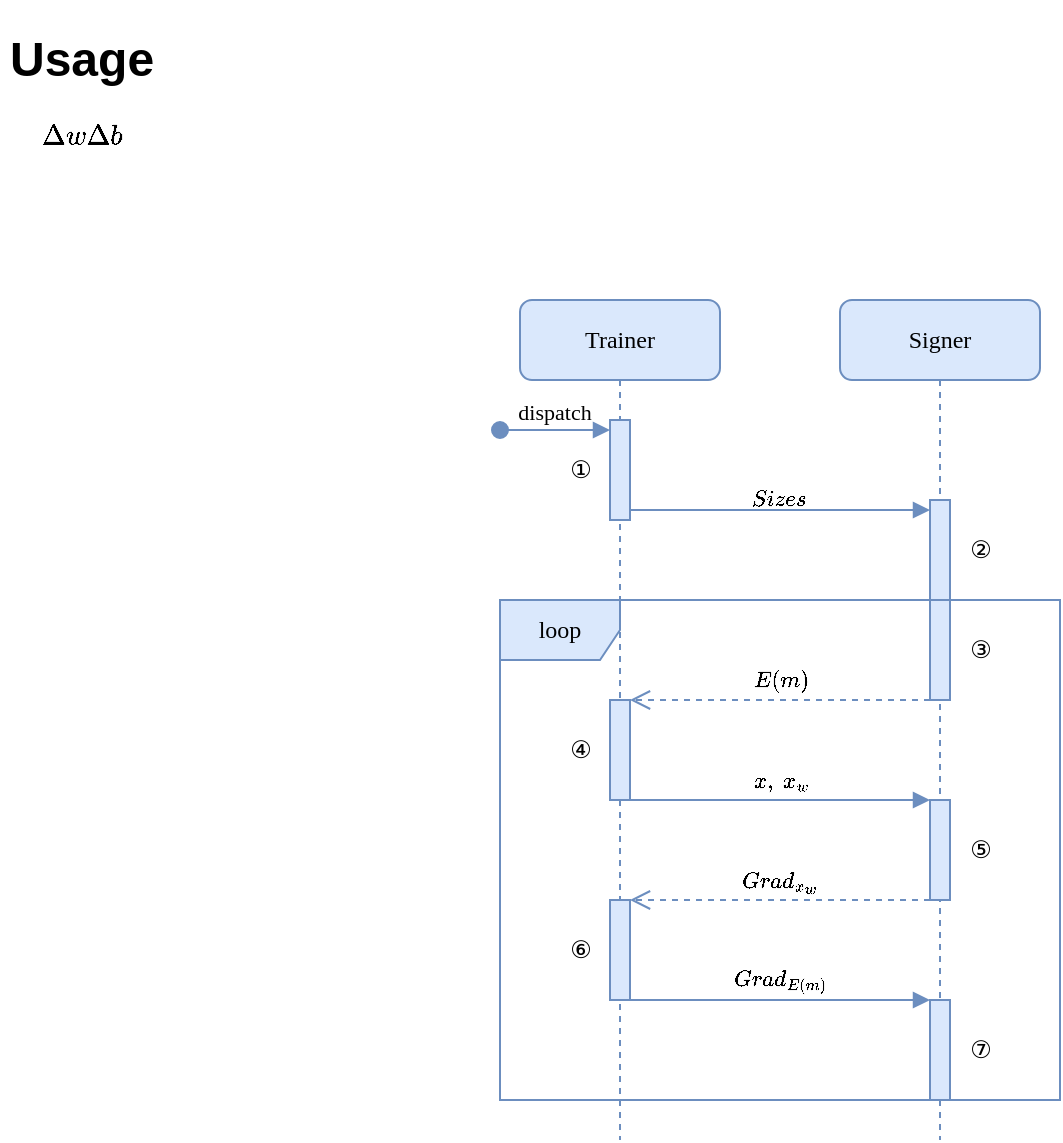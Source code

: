 <mxfile version="22.1.11" type="github">
  <diagram name="Page-1" id="PZq0YOHbQ7oVLTurD-o1">
    <mxGraphModel dx="578" dy="1554" grid="0" gridSize="10" guides="1" tooltips="1" connect="1" arrows="1" fold="1" page="1" pageScale="1" pageWidth="850" pageHeight="1100" math="1" shadow="0">
      <root>
        <mxCell id="0" />
        <mxCell id="1" parent="0" />
        <mxCell id="htX8HI7_tb0ZppOs2i4L-1" value="&lt;h1&gt;Usage&lt;/h1&gt;&lt;p&gt;$$\Delta w&amp;nbsp; \Delta b$$&lt;/p&gt;" style="text;html=1;strokeColor=none;fillColor=none;spacing=5;spacingTop=-20;whiteSpace=wrap;overflow=hidden;rounded=1;labelBackgroundColor=none;" parent="1" vertex="1">
          <mxGeometry y="-50" width="190" height="120" as="geometry" />
        </mxCell>
        <mxCell id="wh6k3LLbh3ott6qiLdMX-3" value="Trainer" style="shape=umlLifeline;perimeter=lifelinePerimeter;whiteSpace=wrap;html=1;container=1;dropTarget=0;collapsible=0;recursiveResize=0;outlineConnect=0;portConstraint=eastwest;newEdgeStyle={&quot;curved&quot;:0,&quot;rounded&quot;:0};rounded=1;shadow=0;comic=0;fixDash=0;fillColor=#dae8fc;strokeColor=#6c8ebf;labelBackgroundColor=none;fontFamily=Times New Roman;perimeterSpacing=0;" vertex="1" parent="1">
          <mxGeometry x="260" y="90" width="100" height="420" as="geometry" />
        </mxCell>
        <mxCell id="wh6k3LLbh3ott6qiLdMX-43" value="" style="html=1;points=[[0,0,0,0,5],[0,1,0,0,-5],[1,0,0,0,5],[1,1,0,0,-5]];perimeter=orthogonalPerimeter;outlineConnect=0;targetShapes=umlLifeline;portConstraint=eastwest;newEdgeStyle={&quot;curved&quot;:0,&quot;rounded&quot;:0};fillColor=#dae8fc;strokeColor=#6c8ebf;labelBackgroundColor=none;fontFamily=Times New Roman;" vertex="1" parent="wh6k3LLbh3ott6qiLdMX-3">
          <mxGeometry x="45" y="60" width="10" height="50" as="geometry" />
        </mxCell>
        <mxCell id="wh6k3LLbh3ott6qiLdMX-44" value="dispatch" style="html=1;verticalAlign=bottom;startArrow=oval;endArrow=block;startSize=8;curved=0;rounded=0;entryX=0;entryY=0;entryDx=0;entryDy=5;fillColor=#dae8fc;strokeColor=#6c8ebf;labelBackgroundColor=none;fontFamily=Times New Roman;" edge="1" target="wh6k3LLbh3ott6qiLdMX-43" parent="wh6k3LLbh3ott6qiLdMX-3">
          <mxGeometry x="-0.04" relative="1" as="geometry">
            <mxPoint x="-10" y="65" as="sourcePoint" />
            <mxPoint as="offset" />
          </mxGeometry>
        </mxCell>
        <mxCell id="wh6k3LLbh3ott6qiLdMX-19" value="" style="html=1;points=[[0,0,0,0,5],[0,1,0,0,-5],[1,0,0,0,5],[1,1,0,0,-5]];perimeter=orthogonalPerimeter;outlineConnect=0;targetShapes=umlLifeline;portConstraint=eastwest;newEdgeStyle={&quot;curved&quot;:0,&quot;rounded&quot;:0};fillColor=#dae8fc;strokeColor=#6c8ebf;fontFamily=Times New Roman;labelBackgroundColor=none;" vertex="1" parent="wh6k3LLbh3ott6qiLdMX-3">
          <mxGeometry x="45" y="200" width="10" height="50" as="geometry" />
        </mxCell>
        <mxCell id="wh6k3LLbh3ott6qiLdMX-24" value="" style="html=1;points=[[0,0,0,0,5],[0,1,0,0,-5],[1,0,0,0,5],[1,1,0,0,-5]];perimeter=orthogonalPerimeter;outlineConnect=0;targetShapes=umlLifeline;portConstraint=eastwest;newEdgeStyle={&quot;curved&quot;:0,&quot;rounded&quot;:0};fillColor=#dae8fc;strokeColor=#6c8ebf;fontFamily=Times New Roman;labelBackgroundColor=none;" vertex="1" parent="wh6k3LLbh3ott6qiLdMX-3">
          <mxGeometry x="45" y="300" width="10" height="50" as="geometry" />
        </mxCell>
        <mxCell id="wh6k3LLbh3ott6qiLdMX-37" value="⑥" style="text;html=1;align=center;verticalAlign=middle;resizable=0;points=[];autosize=1;strokeColor=none;fillColor=none;fontFamily=Times New Roman;labelBackgroundColor=none;" vertex="1" parent="wh6k3LLbh3ott6qiLdMX-3">
          <mxGeometry x="10" y="310" width="40" height="30" as="geometry" />
        </mxCell>
        <mxCell id="wh6k3LLbh3ott6qiLdMX-35" value="④" style="text;html=1;align=center;verticalAlign=middle;resizable=0;points=[];autosize=1;strokeColor=none;fillColor=none;fontFamily=Times New Roman;labelBackgroundColor=none;" vertex="1" parent="wh6k3LLbh3ott6qiLdMX-3">
          <mxGeometry x="10" y="210" width="40" height="30" as="geometry" />
        </mxCell>
        <mxCell id="wh6k3LLbh3ott6qiLdMX-4" value="Signer" style="shape=umlLifeline;perimeter=lifelinePerimeter;whiteSpace=wrap;html=1;container=1;dropTarget=0;collapsible=0;recursiveResize=0;outlineConnect=0;portConstraint=eastwest;newEdgeStyle={&quot;curved&quot;:0,&quot;rounded&quot;:0};rounded=1;shadow=0;comic=0;fixDash=0;fillColor=#dae8fc;strokeColor=#6c8ebf;labelBackgroundColor=none;fontFamily=Times New Roman;glass=0;snapToPoint=0;" vertex="1" parent="1">
          <mxGeometry x="420" y="90" width="100" height="420" as="geometry" />
        </mxCell>
        <mxCell id="wh6k3LLbh3ott6qiLdMX-16" value="" style="html=1;points=[[0,0,0,0,5],[0,1,0,0,-5],[1,0,0,0,5],[1,1,0,0,-5]];perimeter=orthogonalPerimeter;outlineConnect=0;targetShapes=umlLifeline;portConstraint=eastwest;newEdgeStyle={&quot;curved&quot;:0,&quot;rounded&quot;:0};fillColor=#dae8fc;strokeColor=#6c8ebf;fontFamily=Times New Roman;labelBackgroundColor=none;" vertex="1" parent="wh6k3LLbh3ott6qiLdMX-4">
          <mxGeometry x="45" y="100" width="10" height="100" as="geometry" />
        </mxCell>
        <mxCell id="wh6k3LLbh3ott6qiLdMX-20" value="" style="html=1;points=[[0,0,0,0,5],[0,1,0,0,-5],[1,0,0,0,5],[1,1,0,0,-5]];perimeter=orthogonalPerimeter;outlineConnect=0;targetShapes=umlLifeline;portConstraint=eastwest;newEdgeStyle={&quot;curved&quot;:0,&quot;rounded&quot;:0};fillColor=#dae8fc;strokeColor=#6c8ebf;fontFamily=Times New Roman;labelBackgroundColor=none;" vertex="1" parent="wh6k3LLbh3ott6qiLdMX-4">
          <mxGeometry x="45" y="250" width="10" height="50" as="geometry" />
        </mxCell>
        <mxCell id="wh6k3LLbh3ott6qiLdMX-23" value="" style="html=1;points=[[0,0,0,0,5],[0,1,0,0,-5],[1,0,0,0,5],[1,1,0,0,-5]];perimeter=orthogonalPerimeter;outlineConnect=0;targetShapes=umlLifeline;portConstraint=eastwest;newEdgeStyle={&quot;curved&quot;:0,&quot;rounded&quot;:0};fillColor=#dae8fc;strokeColor=#6c8ebf;fontFamily=Times New Roman;labelBackgroundColor=none;" vertex="1" parent="wh6k3LLbh3ott6qiLdMX-4">
          <mxGeometry x="45" y="350" width="10" height="50" as="geometry" />
        </mxCell>
        <mxCell id="wh6k3LLbh3ott6qiLdMX-22" value="$$Grad_{x_{w}}$$" style="html=1;verticalAlign=bottom;endArrow=open;dashed=1;endSize=8;curved=0;rounded=0;fillColor=#dae8fc;strokeColor=#6c8ebf;fontFamily=Times New Roman;labelBackgroundColor=none;" edge="1" parent="wh6k3LLbh3ott6qiLdMX-4" target="wh6k3LLbh3ott6qiLdMX-24">
          <mxGeometry y="10" relative="1" as="geometry">
            <mxPoint x="-45" y="305" as="targetPoint" />
            <mxPoint x="45" y="300" as="sourcePoint" />
            <mxPoint as="offset" />
          </mxGeometry>
        </mxCell>
        <mxCell id="wh6k3LLbh3ott6qiLdMX-36" value="⑤" style="text;html=1;align=center;verticalAlign=middle;resizable=0;points=[];autosize=1;strokeColor=none;fillColor=none;fontFamily=Times New Roman;labelBackgroundColor=none;" vertex="1" parent="wh6k3LLbh3ott6qiLdMX-4">
          <mxGeometry x="50" y="260" width="40" height="30" as="geometry" />
        </mxCell>
        <mxCell id="wh6k3LLbh3ott6qiLdMX-32" value="②" style="text;html=1;align=center;verticalAlign=middle;resizable=0;points=[];autosize=1;strokeColor=none;fillColor=none;fontFamily=Times New Roman;labelBackgroundColor=none;" vertex="1" parent="wh6k3LLbh3ott6qiLdMX-4">
          <mxGeometry x="50" y="110" width="40" height="30" as="geometry" />
        </mxCell>
        <mxCell id="wh6k3LLbh3ott6qiLdMX-34" value="③" style="text;html=1;align=center;verticalAlign=middle;resizable=0;points=[];autosize=1;strokeColor=none;fillColor=none;fontFamily=Times New Roman;labelBackgroundColor=none;" vertex="1" parent="wh6k3LLbh3ott6qiLdMX-4">
          <mxGeometry x="50" y="160" width="40" height="30" as="geometry" />
        </mxCell>
        <mxCell id="wh6k3LLbh3ott6qiLdMX-38" value="⑦" style="text;html=1;align=center;verticalAlign=middle;resizable=0;points=[];autosize=1;strokeColor=none;fillColor=none;fontFamily=Times New Roman;labelBackgroundColor=none;" vertex="1" parent="wh6k3LLbh3ott6qiLdMX-4">
          <mxGeometry x="50" y="360" width="40" height="30" as="geometry" />
        </mxCell>
        <mxCell id="wh6k3LLbh3ott6qiLdMX-40" value="①" style="text;html=1;align=center;verticalAlign=middle;resizable=0;points=[];autosize=1;fontFamily=Times New Roman;labelBackgroundColor=none;" vertex="1" parent="1">
          <mxGeometry x="270" y="160" width="40" height="30" as="geometry" />
        </mxCell>
        <mxCell id="wh6k3LLbh3ott6qiLdMX-17" value="$$Sizes$$" style="html=1;verticalAlign=bottom;endArrow=block;curved=0;rounded=0;entryX=0;entryY=0;entryDx=0;entryDy=5;fillColor=#dae8fc;strokeColor=#6c8ebf;fontFamily=Times New Roman;startArrow=none;startFill=0;labelBackgroundColor=none;" edge="1" target="wh6k3LLbh3ott6qiLdMX-16" parent="1">
          <mxGeometry x="-0.013" y="-14" relative="1" as="geometry">
            <mxPoint x="315" y="195" as="sourcePoint" />
            <mxPoint as="offset" />
          </mxGeometry>
        </mxCell>
        <mxCell id="wh6k3LLbh3ott6qiLdMX-45" value="loop" style="shape=umlFrame;whiteSpace=wrap;html=1;pointerEvents=0;fillColor=#dae8fc;strokeColor=#6c8ebf;fontFamily=Times New Roman;labelBackgroundColor=none;" vertex="1" parent="1">
          <mxGeometry x="250" y="240" width="280" height="250" as="geometry" />
        </mxCell>
        <mxCell id="wh6k3LLbh3ott6qiLdMX-18" value="$$E(m)$$" style="html=1;verticalAlign=bottom;endArrow=open;dashed=1;endSize=8;curved=0;rounded=0;fillColor=#dae8fc;strokeColor=#6c8ebf;fontFamily=Times New Roman;labelBackgroundColor=none;" edge="1" source="wh6k3LLbh3ott6qiLdMX-16" parent="1" target="wh6k3LLbh3ott6qiLdMX-19">
          <mxGeometry y="10" relative="1" as="geometry">
            <mxPoint x="375" y="295" as="targetPoint" />
            <mxPoint x="445" y="290" as="sourcePoint" />
            <mxPoint as="offset" />
          </mxGeometry>
        </mxCell>
        <mxCell id="wh6k3LLbh3ott6qiLdMX-21" value="$$x,\ x_{w}&lt;br&gt;$$" style="html=1;verticalAlign=bottom;endArrow=block;curved=0;rounded=0;fillColor=#dae8fc;strokeColor=#6c8ebf;fontFamily=Times New Roman;labelBackgroundColor=none;" edge="1" target="wh6k3LLbh3ott6qiLdMX-20" parent="1" source="wh6k3LLbh3ott6qiLdMX-19">
          <mxGeometry y="-10" relative="1" as="geometry">
            <mxPoint x="275" y="340" as="sourcePoint" />
            <mxPoint as="offset" />
          </mxGeometry>
        </mxCell>
        <mxCell id="wh6k3LLbh3ott6qiLdMX-25" value="$$Grad_{E(m)}$$" style="html=1;verticalAlign=bottom;endArrow=block;curved=0;rounded=0;fillColor=#dae8fc;strokeColor=#6c8ebf;fontFamily=Times New Roman;labelBackgroundColor=none;" edge="1" parent="1" source="wh6k3LLbh3ott6qiLdMX-24" target="wh6k3LLbh3ott6qiLdMX-23">
          <mxGeometry y="-10" width="80" relative="1" as="geometry">
            <mxPoint x="275" y="440" as="sourcePoint" />
            <mxPoint x="430" y="450" as="targetPoint" />
            <mxPoint as="offset" />
          </mxGeometry>
        </mxCell>
      </root>
    </mxGraphModel>
  </diagram>
</mxfile>

